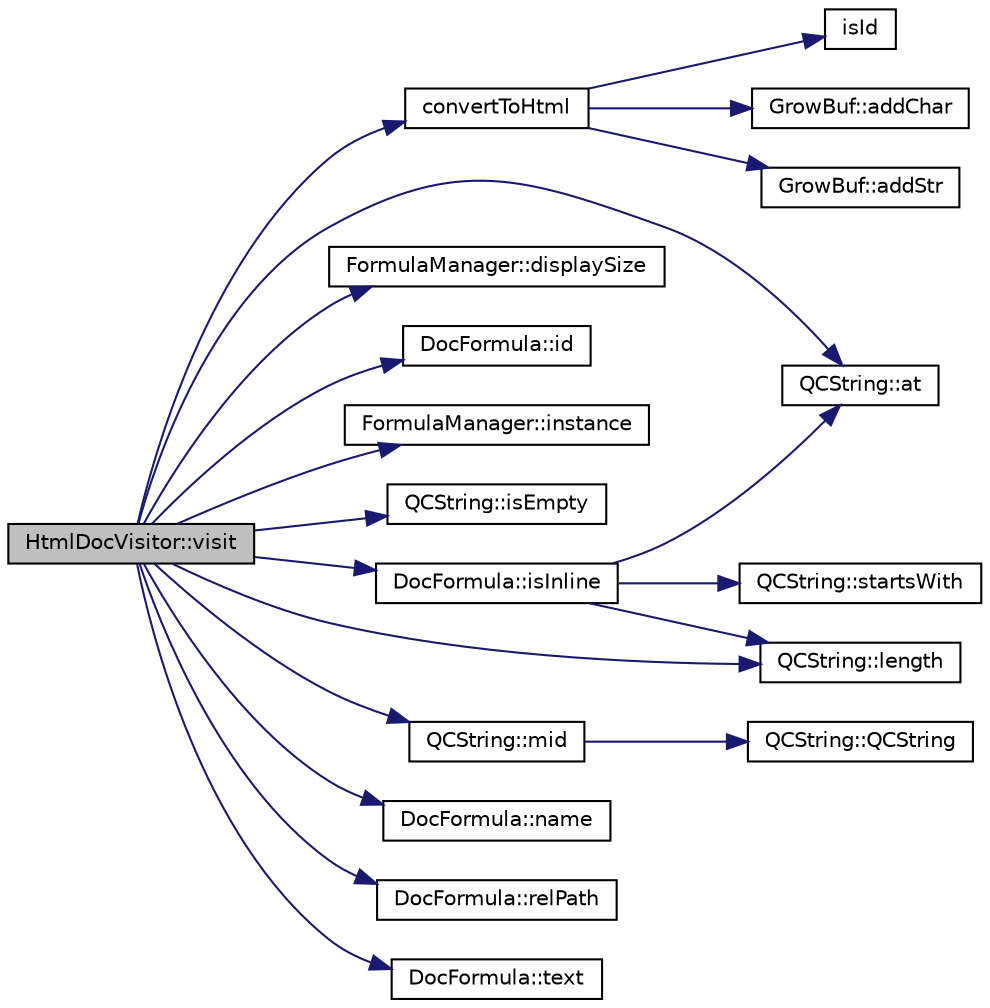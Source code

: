 digraph "HtmlDocVisitor::visit"
{
 // LATEX_PDF_SIZE
  edge [fontname="Helvetica",fontsize="10",labelfontname="Helvetica",labelfontsize="10"];
  node [fontname="Helvetica",fontsize="10",shape=record];
  rankdir="LR";
  Node1 [label="HtmlDocVisitor::visit",height=0.2,width=0.4,color="black", fillcolor="grey75", style="filled", fontcolor="black",tooltip=" "];
  Node1 -> Node2 [color="midnightblue",fontsize="10",style="solid"];
  Node2 [label="QCString::at",height=0.2,width=0.4,color="black", fillcolor="white", style="filled",URL="$classQCString.html#a4c8be5d062cc14919b53ff0a3c8f9a4f",tooltip=" "];
  Node1 -> Node3 [color="midnightblue",fontsize="10",style="solid"];
  Node3 [label="convertToHtml",height=0.2,width=0.4,color="black", fillcolor="white", style="filled",URL="$util_8cpp.html#a2a3368111f86b401c8f223cd7374b5ac",tooltip=" "];
  Node3 -> Node4 [color="midnightblue",fontsize="10",style="solid"];
  Node4 [label="GrowBuf::addChar",height=0.2,width=0.4,color="black", fillcolor="white", style="filled",URL="$classGrowBuf.html#a46b4677f555d2abc718f26e71a59efda",tooltip=" "];
  Node3 -> Node5 [color="midnightblue",fontsize="10",style="solid"];
  Node5 [label="GrowBuf::addStr",height=0.2,width=0.4,color="black", fillcolor="white", style="filled",URL="$classGrowBuf.html#a5e0ff6d9f7a7139725d77a9d669340f3",tooltip=" "];
  Node3 -> Node6 [color="midnightblue",fontsize="10",style="solid"];
  Node6 [label="isId",height=0.2,width=0.4,color="black", fillcolor="white", style="filled",URL="$util_8h.html#ae320c88a8522836f00095d566529046f",tooltip=" "];
  Node1 -> Node7 [color="midnightblue",fontsize="10",style="solid"];
  Node7 [label="FormulaManager::displaySize",height=0.2,width=0.4,color="black", fillcolor="white", style="filled",URL="$classFormulaManager.html#a5dc29a95efb4665339ba57ef3eb0665c",tooltip=" "];
  Node1 -> Node8 [color="midnightblue",fontsize="10",style="solid"];
  Node8 [label="DocFormula::id",height=0.2,width=0.4,color="black", fillcolor="white", style="filled",URL="$classDocFormula.html#ad34d6903f1f038579b131efa2efc2a06",tooltip=" "];
  Node1 -> Node9 [color="midnightblue",fontsize="10",style="solid"];
  Node9 [label="FormulaManager::instance",height=0.2,width=0.4,color="black", fillcolor="white", style="filled",URL="$classFormulaManager.html#ab5c33a247a1b081414e3350552beb6ee",tooltip=" "];
  Node1 -> Node10 [color="midnightblue",fontsize="10",style="solid"];
  Node10 [label="QCString::isEmpty",height=0.2,width=0.4,color="black", fillcolor="white", style="filled",URL="$classQCString.html#a621c4090d69ad7d05ef8e5234376c3d8",tooltip=" "];
  Node1 -> Node11 [color="midnightblue",fontsize="10",style="solid"];
  Node11 [label="DocFormula::isInline",height=0.2,width=0.4,color="black", fillcolor="white", style="filled",URL="$classDocFormula.html#a6efb81a9620e6fad264a0c896f2ca7cb",tooltip=" "];
  Node11 -> Node2 [color="midnightblue",fontsize="10",style="solid"];
  Node11 -> Node12 [color="midnightblue",fontsize="10",style="solid"];
  Node12 [label="QCString::length",height=0.2,width=0.4,color="black", fillcolor="white", style="filled",URL="$classQCString.html#ac52596733e9110b778019946d73fb268",tooltip=" "];
  Node11 -> Node13 [color="midnightblue",fontsize="10",style="solid"];
  Node13 [label="QCString::startsWith",height=0.2,width=0.4,color="black", fillcolor="white", style="filled",URL="$classQCString.html#a1f43c0a4958cf17f086dc0e3a4b13a68",tooltip=" "];
  Node1 -> Node12 [color="midnightblue",fontsize="10",style="solid"];
  Node1 -> Node14 [color="midnightblue",fontsize="10",style="solid"];
  Node14 [label="QCString::mid",height=0.2,width=0.4,color="black", fillcolor="white", style="filled",URL="$classQCString.html#a27136caf9c0bc4daca574cda6f113551",tooltip=" "];
  Node14 -> Node15 [color="midnightblue",fontsize="10",style="solid"];
  Node15 [label="QCString::QCString",height=0.2,width=0.4,color="black", fillcolor="white", style="filled",URL="$classQCString.html#ad691e1087cc03e14e00d1147ae0ecab7",tooltip=" "];
  Node1 -> Node16 [color="midnightblue",fontsize="10",style="solid"];
  Node16 [label="DocFormula::name",height=0.2,width=0.4,color="black", fillcolor="white", style="filled",URL="$classDocFormula.html#a639835af31171584bbf72eab82d7f162",tooltip=" "];
  Node1 -> Node17 [color="midnightblue",fontsize="10",style="solid"];
  Node17 [label="DocFormula::relPath",height=0.2,width=0.4,color="black", fillcolor="white", style="filled",URL="$classDocFormula.html#ae693f78dc76e8caf6060cb26fe3b58aa",tooltip=" "];
  Node1 -> Node18 [color="midnightblue",fontsize="10",style="solid"];
  Node18 [label="DocFormula::text",height=0.2,width=0.4,color="black", fillcolor="white", style="filled",URL="$classDocFormula.html#a4744feabb05063f6019698f2b47a960c",tooltip=" "];
}
